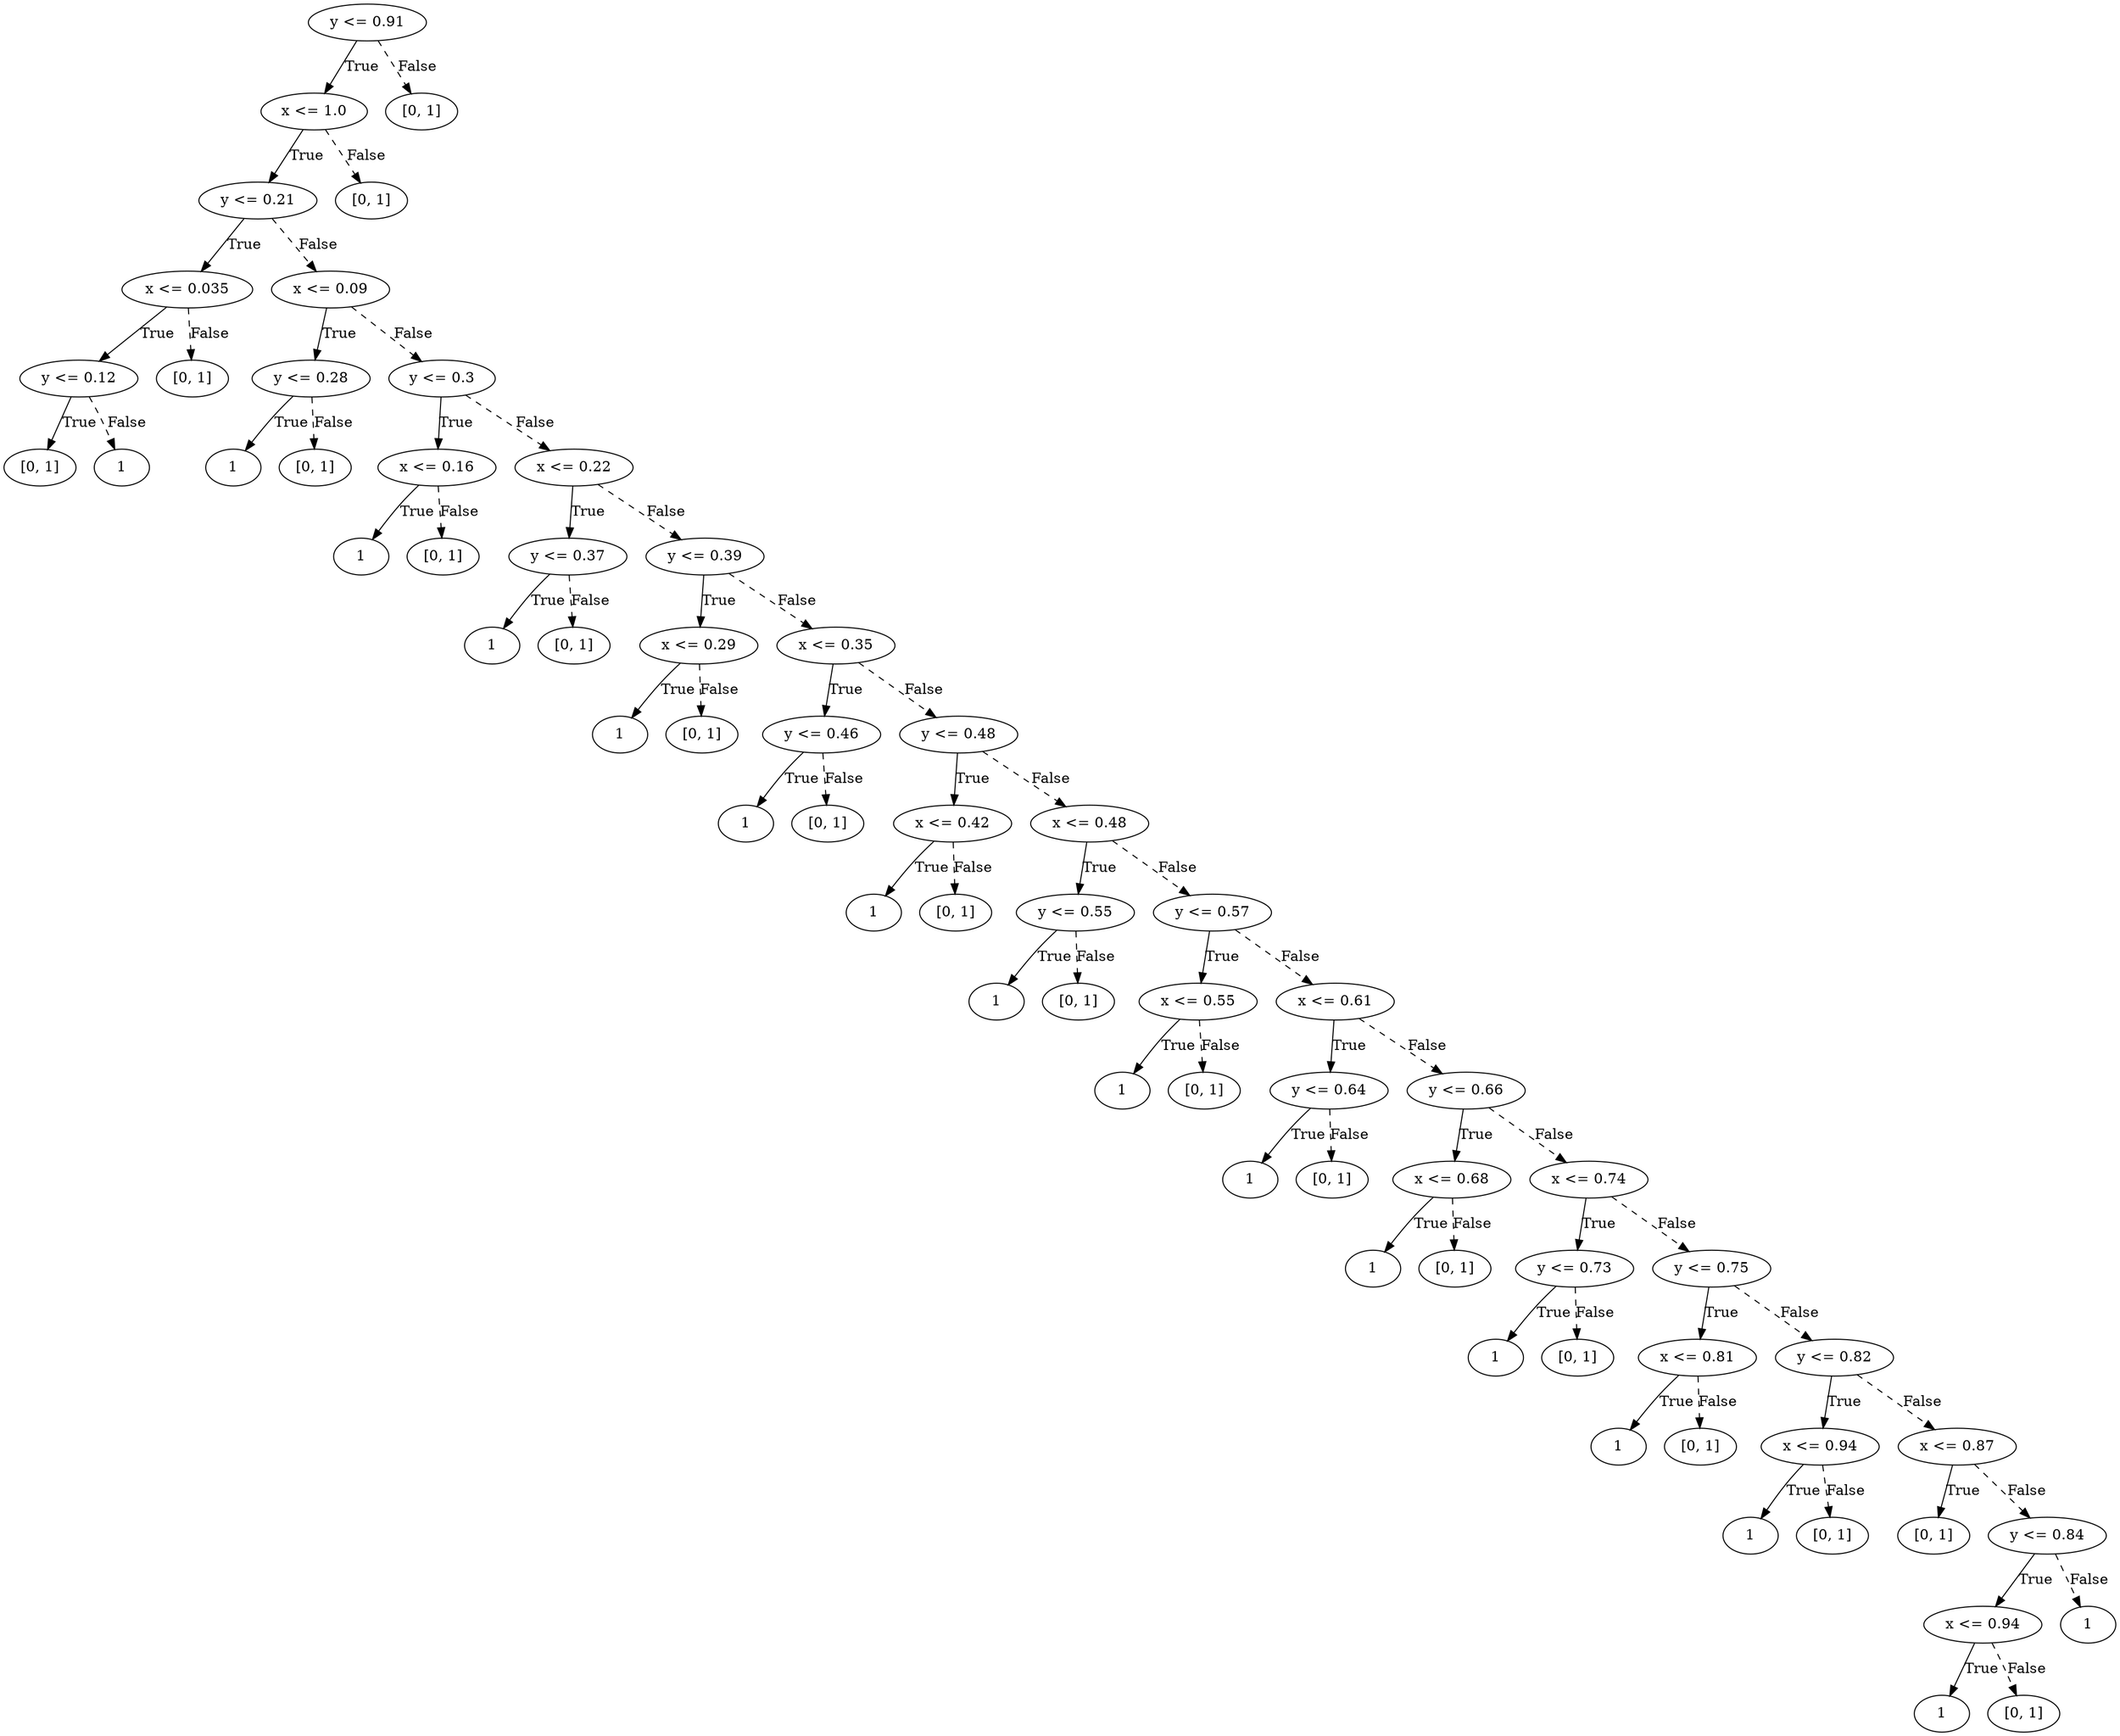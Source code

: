 digraph {
0 [label="y <= 0.91"];
1 [label="x <= 1.0"];
2 [label="y <= 0.21"];
3 [label="x <= 0.035"];
4 [label="y <= 0.12"];
5 [label="[0, 1]"];
4 -> 5 [label="True"];
6 [label="1"];
4 -> 6 [style="dashed", label="False"];
3 -> 4 [label="True"];
7 [label="[0, 1]"];
3 -> 7 [style="dashed", label="False"];
2 -> 3 [label="True"];
8 [label="x <= 0.09"];
9 [label="y <= 0.28"];
10 [label="1"];
9 -> 10 [label="True"];
11 [label="[0, 1]"];
9 -> 11 [style="dashed", label="False"];
8 -> 9 [label="True"];
12 [label="y <= 0.3"];
13 [label="x <= 0.16"];
14 [label="1"];
13 -> 14 [label="True"];
15 [label="[0, 1]"];
13 -> 15 [style="dashed", label="False"];
12 -> 13 [label="True"];
16 [label="x <= 0.22"];
17 [label="y <= 0.37"];
18 [label="1"];
17 -> 18 [label="True"];
19 [label="[0, 1]"];
17 -> 19 [style="dashed", label="False"];
16 -> 17 [label="True"];
20 [label="y <= 0.39"];
21 [label="x <= 0.29"];
22 [label="1"];
21 -> 22 [label="True"];
23 [label="[0, 1]"];
21 -> 23 [style="dashed", label="False"];
20 -> 21 [label="True"];
24 [label="x <= 0.35"];
25 [label="y <= 0.46"];
26 [label="1"];
25 -> 26 [label="True"];
27 [label="[0, 1]"];
25 -> 27 [style="dashed", label="False"];
24 -> 25 [label="True"];
28 [label="y <= 0.48"];
29 [label="x <= 0.42"];
30 [label="1"];
29 -> 30 [label="True"];
31 [label="[0, 1]"];
29 -> 31 [style="dashed", label="False"];
28 -> 29 [label="True"];
32 [label="x <= 0.48"];
33 [label="y <= 0.55"];
34 [label="1"];
33 -> 34 [label="True"];
35 [label="[0, 1]"];
33 -> 35 [style="dashed", label="False"];
32 -> 33 [label="True"];
36 [label="y <= 0.57"];
37 [label="x <= 0.55"];
38 [label="1"];
37 -> 38 [label="True"];
39 [label="[0, 1]"];
37 -> 39 [style="dashed", label="False"];
36 -> 37 [label="True"];
40 [label="x <= 0.61"];
41 [label="y <= 0.64"];
42 [label="1"];
41 -> 42 [label="True"];
43 [label="[0, 1]"];
41 -> 43 [style="dashed", label="False"];
40 -> 41 [label="True"];
44 [label="y <= 0.66"];
45 [label="x <= 0.68"];
46 [label="1"];
45 -> 46 [label="True"];
47 [label="[0, 1]"];
45 -> 47 [style="dashed", label="False"];
44 -> 45 [label="True"];
48 [label="x <= 0.74"];
49 [label="y <= 0.73"];
50 [label="1"];
49 -> 50 [label="True"];
51 [label="[0, 1]"];
49 -> 51 [style="dashed", label="False"];
48 -> 49 [label="True"];
52 [label="y <= 0.75"];
53 [label="x <= 0.81"];
54 [label="1"];
53 -> 54 [label="True"];
55 [label="[0, 1]"];
53 -> 55 [style="dashed", label="False"];
52 -> 53 [label="True"];
56 [label="y <= 0.82"];
57 [label="x <= 0.94"];
58 [label="1"];
57 -> 58 [label="True"];
59 [label="[0, 1]"];
57 -> 59 [style="dashed", label="False"];
56 -> 57 [label="True"];
60 [label="x <= 0.87"];
61 [label="[0, 1]"];
60 -> 61 [label="True"];
62 [label="y <= 0.84"];
63 [label="x <= 0.94"];
64 [label="1"];
63 -> 64 [label="True"];
65 [label="[0, 1]"];
63 -> 65 [style="dashed", label="False"];
62 -> 63 [label="True"];
66 [label="1"];
62 -> 66 [style="dashed", label="False"];
60 -> 62 [style="dashed", label="False"];
56 -> 60 [style="dashed", label="False"];
52 -> 56 [style="dashed", label="False"];
48 -> 52 [style="dashed", label="False"];
44 -> 48 [style="dashed", label="False"];
40 -> 44 [style="dashed", label="False"];
36 -> 40 [style="dashed", label="False"];
32 -> 36 [style="dashed", label="False"];
28 -> 32 [style="dashed", label="False"];
24 -> 28 [style="dashed", label="False"];
20 -> 24 [style="dashed", label="False"];
16 -> 20 [style="dashed", label="False"];
12 -> 16 [style="dashed", label="False"];
8 -> 12 [style="dashed", label="False"];
2 -> 8 [style="dashed", label="False"];
1 -> 2 [label="True"];
67 [label="[0, 1]"];
1 -> 67 [style="dashed", label="False"];
0 -> 1 [label="True"];
68 [label="[0, 1]"];
0 -> 68 [style="dashed", label="False"];

}